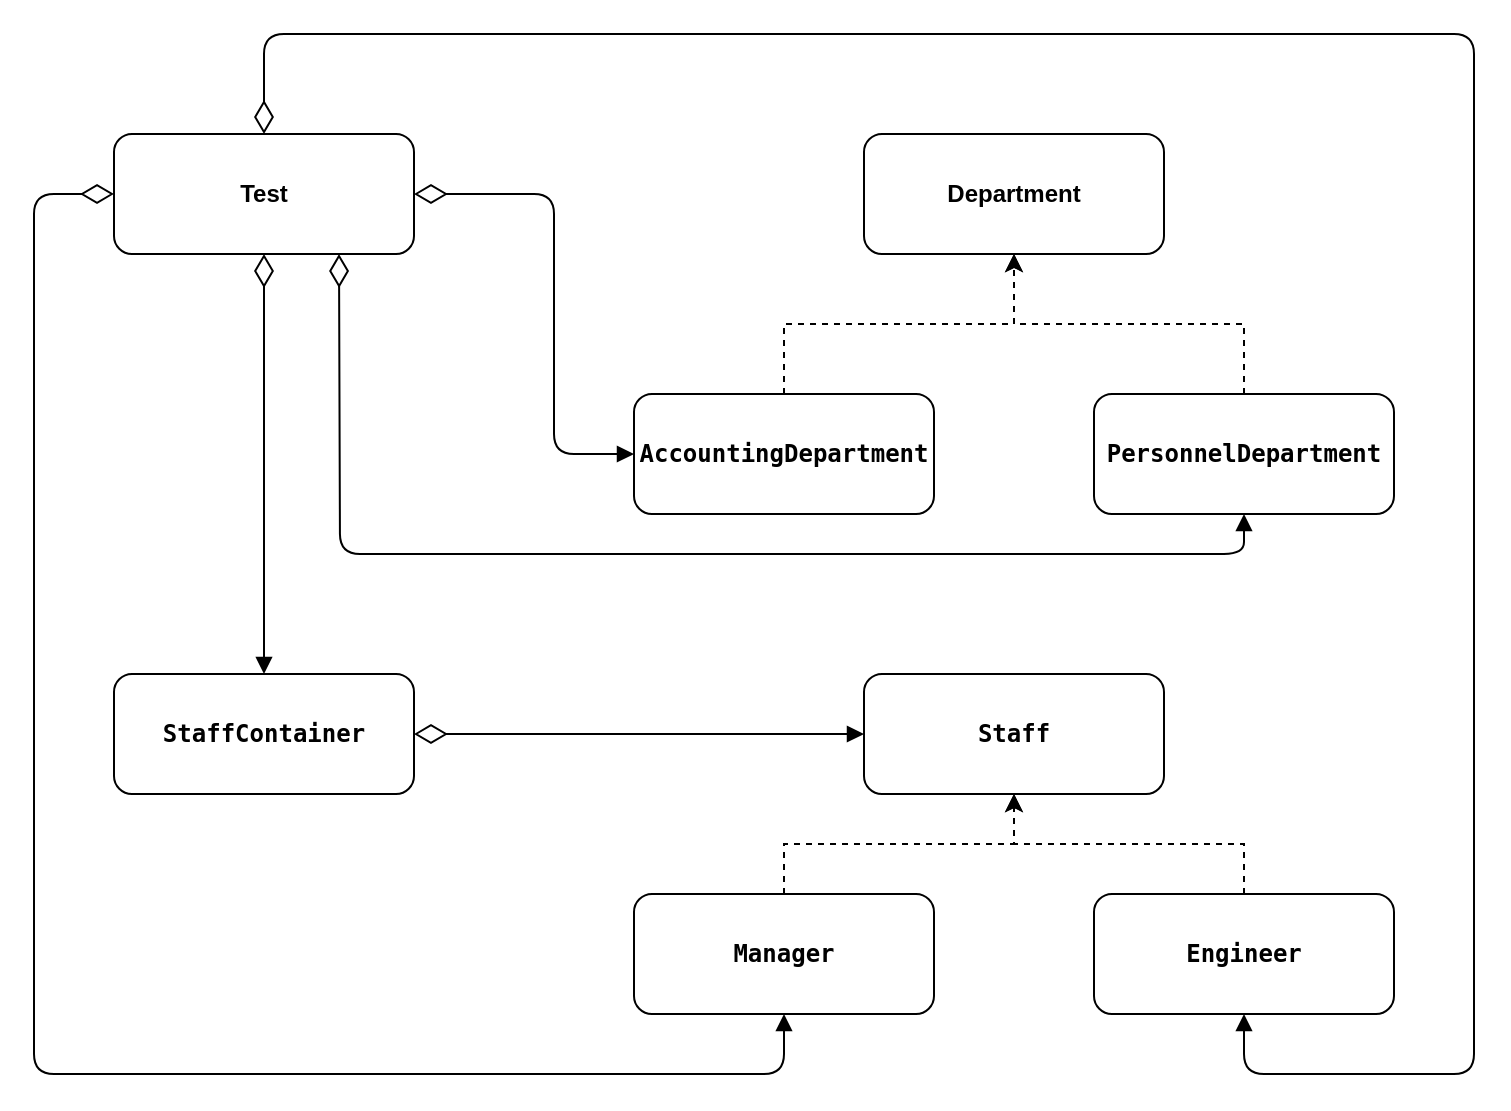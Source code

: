 <mxfile version="10.7.1" type="device"><diagram id="G_dRXBPTi7y16mJktF2o" name="第 1 页"><mxGraphModel dx="1885" dy="808" grid="1" gridSize="10" guides="1" tooltips="1" connect="1" arrows="1" fold="1" page="1" pageScale="1" pageWidth="827" pageHeight="1169" math="0" shadow="0"><root><mxCell id="0"/><mxCell id="1" parent="0"/><mxCell id="coNhZDT8tQcLEhKP0Zet-9" style="edgeStyle=orthogonalEdgeStyle;rounded=0;orthogonalLoop=1;jettySize=auto;html=1;exitX=0.5;exitY=0;exitDx=0;exitDy=0;entryX=0.5;entryY=1;entryDx=0;entryDy=0;dashed=1;" edge="1" parent="1" source="coNhZDT8tQcLEhKP0Zet-1" target="coNhZDT8tQcLEhKP0Zet-3"><mxGeometry relative="1" as="geometry"/></mxCell><mxCell id="coNhZDT8tQcLEhKP0Zet-1" value="&lt;pre&gt;AccountingDepartment&lt;/pre&gt;" style="rounded=1;whiteSpace=wrap;html=1;fontStyle=1" vertex="1" parent="1"><mxGeometry x="190" y="440" width="150" height="60" as="geometry"/></mxCell><mxCell id="coNhZDT8tQcLEhKP0Zet-10" style="edgeStyle=orthogonalEdgeStyle;rounded=0;orthogonalLoop=1;jettySize=auto;html=1;exitX=0.5;exitY=0;exitDx=0;exitDy=0;dashed=1;" edge="1" parent="1" source="coNhZDT8tQcLEhKP0Zet-2" target="coNhZDT8tQcLEhKP0Zet-3"><mxGeometry relative="1" as="geometry"/></mxCell><mxCell id="coNhZDT8tQcLEhKP0Zet-2" value="&lt;pre&gt;PersonnelDepartment&lt;/pre&gt;" style="rounded=1;whiteSpace=wrap;html=1;fontStyle=1" vertex="1" parent="1"><mxGeometry x="420" y="440" width="150" height="60" as="geometry"/></mxCell><mxCell id="coNhZDT8tQcLEhKP0Zet-3" value="Department" style="rounded=1;whiteSpace=wrap;html=1;fontStyle=1" vertex="1" parent="1"><mxGeometry x="305" y="310" width="150" height="60" as="geometry"/></mxCell><mxCell id="coNhZDT8tQcLEhKP0Zet-4" value="&lt;pre&gt;Staff&lt;/pre&gt;" style="rounded=1;whiteSpace=wrap;html=1;fontStyle=1" vertex="1" parent="1"><mxGeometry x="305" y="580" width="150" height="60" as="geometry"/></mxCell><mxCell id="coNhZDT8tQcLEhKP0Zet-11" style="edgeStyle=orthogonalEdgeStyle;rounded=0;orthogonalLoop=1;jettySize=auto;html=1;exitX=0.5;exitY=0;exitDx=0;exitDy=0;entryX=0.5;entryY=1;entryDx=0;entryDy=0;dashed=1;" edge="1" parent="1" source="coNhZDT8tQcLEhKP0Zet-5" target="coNhZDT8tQcLEhKP0Zet-4"><mxGeometry relative="1" as="geometry"/></mxCell><mxCell id="coNhZDT8tQcLEhKP0Zet-5" value="&lt;pre&gt;Manager&lt;/pre&gt;" style="rounded=1;whiteSpace=wrap;html=1;fontStyle=1" vertex="1" parent="1"><mxGeometry x="190" y="690" width="150" height="60" as="geometry"/></mxCell><mxCell id="coNhZDT8tQcLEhKP0Zet-13" style="edgeStyle=orthogonalEdgeStyle;rounded=0;orthogonalLoop=1;jettySize=auto;html=1;exitX=0.5;exitY=0;exitDx=0;exitDy=0;dashed=1;" edge="1" parent="1" source="coNhZDT8tQcLEhKP0Zet-6" target="coNhZDT8tQcLEhKP0Zet-4"><mxGeometry relative="1" as="geometry"/></mxCell><mxCell id="coNhZDT8tQcLEhKP0Zet-6" value="&lt;pre&gt;Engineer&lt;/pre&gt;" style="rounded=1;whiteSpace=wrap;html=1;fontStyle=1" vertex="1" parent="1"><mxGeometry x="420" y="690" width="150" height="60" as="geometry"/></mxCell><mxCell id="coNhZDT8tQcLEhKP0Zet-7" value="&lt;pre&gt;StaffContainer&lt;/pre&gt;" style="rounded=1;whiteSpace=wrap;html=1;fontStyle=1" vertex="1" parent="1"><mxGeometry x="-70" y="580" width="150" height="60" as="geometry"/></mxCell><mxCell id="coNhZDT8tQcLEhKP0Zet-8" value="Test" style="rounded=1;whiteSpace=wrap;html=1;fontStyle=1" vertex="1" parent="1"><mxGeometry x="-70" y="310" width="150" height="60" as="geometry"/></mxCell><mxCell id="coNhZDT8tQcLEhKP0Zet-14" value="" style="startArrow=diamondThin;startFill=0;startSize=14;endArrow=block;endFill=1;endSize=6;html=1;entryX=0;entryY=0.5;entryDx=0;entryDy=0;exitX=1;exitY=0.5;exitDx=0;exitDy=0;" edge="1" parent="1" source="coNhZDT8tQcLEhKP0Zet-7" target="coNhZDT8tQcLEhKP0Zet-4"><mxGeometry width="100" relative="1" as="geometry"><mxPoint x="120" y="600" as="sourcePoint"/><mxPoint x="220" y="600" as="targetPoint"/></mxGeometry></mxCell><mxCell id="coNhZDT8tQcLEhKP0Zet-15" value="" style="startArrow=diamondThin;startFill=0;startSize=14;endArrow=block;endFill=1;endSize=6;html=1;entryX=0;entryY=0.5;entryDx=0;entryDy=0;exitX=1;exitY=0.5;exitDx=0;exitDy=0;" edge="1" parent="1" source="coNhZDT8tQcLEhKP0Zet-8" target="coNhZDT8tQcLEhKP0Zet-1"><mxGeometry width="100" relative="1" as="geometry"><mxPoint x="160" y="340" as="sourcePoint"/><mxPoint x="325" y="340" as="targetPoint"/><Array as="points"><mxPoint x="150" y="340"/><mxPoint x="150" y="470"/></Array></mxGeometry></mxCell><mxCell id="coNhZDT8tQcLEhKP0Zet-19" value="" style="startArrow=diamondThin;startFill=0;startSize=14;endArrow=block;endFill=1;endSize=6;html=1;entryX=0.5;entryY=1;entryDx=0;entryDy=0;exitX=0.75;exitY=1;exitDx=0;exitDy=0;" edge="1" parent="1" source="coNhZDT8tQcLEhKP0Zet-8" target="coNhZDT8tQcLEhKP0Zet-2"><mxGeometry width="100" relative="1" as="geometry"><mxPoint x="60" y="400" as="sourcePoint"/><mxPoint x="160" y="530" as="targetPoint"/><Array as="points"><mxPoint x="43" y="520"/><mxPoint x="495" y="520"/></Array></mxGeometry></mxCell><mxCell id="coNhZDT8tQcLEhKP0Zet-21" value="" style="startArrow=diamondThin;startFill=0;startSize=14;endArrow=block;endFill=1;endSize=6;html=1;exitX=0;exitY=0.5;exitDx=0;exitDy=0;entryX=0.5;entryY=1;entryDx=0;entryDy=0;" edge="1" parent="1" source="coNhZDT8tQcLEhKP0Zet-8" target="coNhZDT8tQcLEhKP0Zet-5"><mxGeometry width="100" relative="1" as="geometry"><mxPoint x="-170" y="460" as="sourcePoint"/><mxPoint x="-70" y="460" as="targetPoint"/><Array as="points"><mxPoint x="-110" y="340"/><mxPoint x="-110" y="780"/><mxPoint x="265" y="780"/></Array></mxGeometry></mxCell><mxCell id="coNhZDT8tQcLEhKP0Zet-22" value="" style="startArrow=diamondThin;startFill=0;startSize=14;endArrow=block;endFill=1;endSize=6;html=1;exitX=0.5;exitY=0;exitDx=0;exitDy=0;entryX=0.5;entryY=1;entryDx=0;entryDy=0;" edge="1" parent="1" source="coNhZDT8tQcLEhKP0Zet-8" target="coNhZDT8tQcLEhKP0Zet-6"><mxGeometry width="100" relative="1" as="geometry"><mxPoint x="210" y="220" as="sourcePoint"/><mxPoint x="310" y="220" as="targetPoint"/><Array as="points"><mxPoint x="5" y="260"/><mxPoint x="610" y="260"/><mxPoint x="610" y="780"/><mxPoint x="495" y="780"/></Array></mxGeometry></mxCell><mxCell id="coNhZDT8tQcLEhKP0Zet-23" value="" style="startArrow=diamondThin;startFill=0;startSize=14;endArrow=block;endFill=1;endSize=6;html=1;exitX=0.5;exitY=1;exitDx=0;exitDy=0;" edge="1" parent="1" source="coNhZDT8tQcLEhKP0Zet-8" target="coNhZDT8tQcLEhKP0Zet-7"><mxGeometry width="100" relative="1" as="geometry"><mxPoint x="-60" y="470" as="sourcePoint"/><mxPoint x="40" y="470" as="targetPoint"/></mxGeometry></mxCell></root></mxGraphModel></diagram></mxfile>